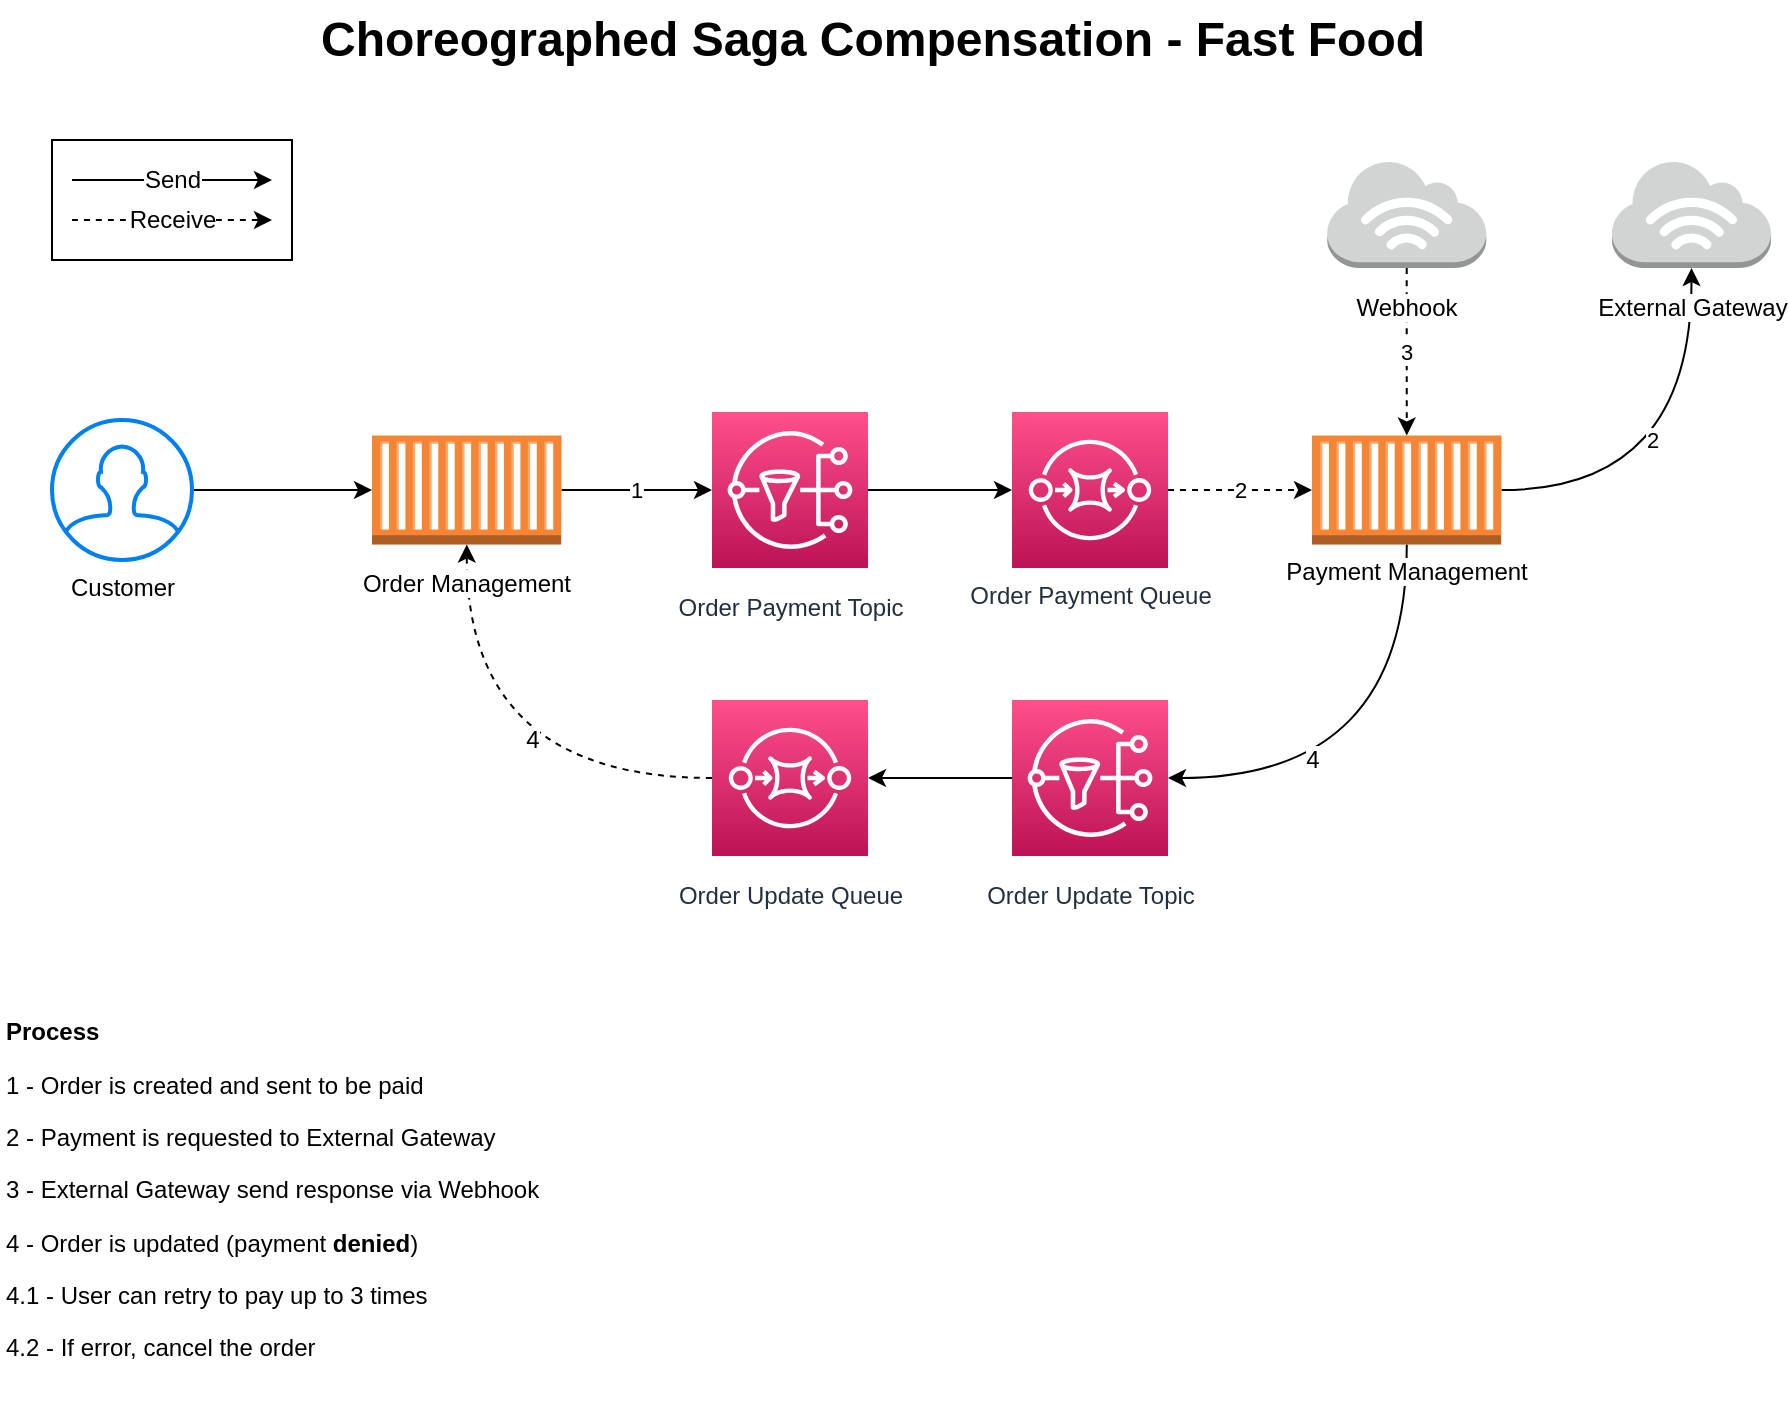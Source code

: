 <mxfile scale="1" border="5">
    <diagram id="s87K5kz7K9E1WLOsGnxw" name="Page-1">
        <mxGraphModel dx="791" dy="596" grid="1" gridSize="10" guides="1" tooltips="1" connect="1" arrows="1" fold="1" page="1" pageScale="1" pageWidth="850" pageHeight="1100" background="#FFFFFF" math="0" shadow="0">
            <root>
                <mxCell id="0"/>
                <mxCell id="1" parent="0"/>
                <mxCell id="34" value="" style="rounded=0;whiteSpace=wrap;html=1;labelBackgroundColor=default;labelBorderColor=none;fontSize=12;" parent="1" vertex="1">
                    <mxGeometry x="30" y="100" width="120" height="60" as="geometry"/>
                </mxCell>
                <mxCell id="2" value="Choreographed Saga Compensation - Fast Food" style="text;strokeColor=none;fillColor=none;html=1;fontSize=24;fontStyle=1;verticalAlign=middle;align=center;" parent="1" vertex="1">
                    <mxGeometry x="100" y="30" width="680" height="40" as="geometry"/>
                </mxCell>
                <mxCell id="5" style="edgeStyle=none;html=1;entryX=0;entryY=0.5;entryDx=0;entryDy=0;entryPerimeter=0;" parent="1" source="3" target="4" edge="1">
                    <mxGeometry relative="1" as="geometry"/>
                </mxCell>
                <mxCell id="3" value="Customer" style="html=1;verticalLabelPosition=bottom;align=center;labelBackgroundColor=#ffffff;verticalAlign=top;strokeWidth=2;strokeColor=#0080F0;shadow=0;dashed=0;shape=mxgraph.ios7.icons.user;" parent="1" vertex="1">
                    <mxGeometry x="30" y="240" width="70" height="70" as="geometry"/>
                </mxCell>
                <mxCell id="7" value="1" style="edgeStyle=none;html=1;entryX=0;entryY=0.5;entryDx=0;entryDy=0;entryPerimeter=0;" parent="1" source="4" target="6" edge="1">
                    <mxGeometry relative="1" as="geometry"/>
                </mxCell>
                <mxCell id="9" style="edgeStyle=none;html=1;entryX=0;entryY=0.5;entryDx=0;entryDy=0;entryPerimeter=0;" parent="1" source="6" target="8" edge="1">
                    <mxGeometry relative="1" as="geometry"/>
                </mxCell>
                <mxCell id="6" value="Order Payment Topic" style="sketch=0;points=[[0,0,0],[0.25,0,0],[0.5,0,0],[0.75,0,0],[1,0,0],[0,1,0],[0.25,1,0],[0.5,1,0],[0.75,1,0],[1,1,0],[0,0.25,0],[0,0.5,0],[0,0.75,0],[1,0.25,0],[1,0.5,0],[1,0.75,0]];outlineConnect=0;fontColor=#232F3E;gradientColor=#FF4F8B;gradientDirection=north;fillColor=#BC1356;strokeColor=#ffffff;dashed=0;verticalLabelPosition=bottom;verticalAlign=top;align=center;html=1;fontSize=12;fontStyle=0;aspect=fixed;shape=mxgraph.aws4.resourceIcon;resIcon=mxgraph.aws4.sns;spacingTop=6;" parent="1" vertex="1">
                    <mxGeometry x="360" y="236" width="78" height="78" as="geometry"/>
                </mxCell>
                <mxCell id="11" value="2" style="edgeStyle=none;html=1;entryX=0;entryY=0.5;entryDx=0;entryDy=0;entryPerimeter=0;dashed=1;" parent="1" source="8" target="10" edge="1">
                    <mxGeometry relative="1" as="geometry"/>
                </mxCell>
                <mxCell id="8" value="Order Payment Queue" style="sketch=0;points=[[0,0,0],[0.25,0,0],[0.5,0,0],[0.75,0,0],[1,0,0],[0,1,0],[0.25,1,0],[0.5,1,0],[0.75,1,0],[1,1,0],[0,0.25,0],[0,0.5,0],[0,0.75,0],[1,0.25,0],[1,0.5,0],[1,0.75,0]];outlineConnect=0;fontColor=#232F3E;gradientColor=#FF4F8B;gradientDirection=north;fillColor=#BC1356;strokeColor=#ffffff;dashed=0;verticalLabelPosition=bottom;verticalAlign=top;align=center;html=1;fontSize=12;fontStyle=0;aspect=fixed;shape=mxgraph.aws4.resourceIcon;resIcon=mxgraph.aws4.sqs;" parent="1" vertex="1">
                    <mxGeometry x="510" y="236" width="78" height="78" as="geometry"/>
                </mxCell>
                <mxCell id="13" value="2" style="edgeStyle=orthogonalEdgeStyle;html=1;entryX=0.5;entryY=1;entryDx=0;entryDy=0;entryPerimeter=0;curved=1;" parent="1" source="10" target="12" edge="1">
                    <mxGeometry x="0.166" y="20" relative="1" as="geometry">
                        <mxPoint as="offset"/>
                    </mxGeometry>
                </mxCell>
                <mxCell id="22" value="4" style="edgeStyle=orthogonalEdgeStyle;curved=1;html=1;entryX=1;entryY=0.5;entryDx=0;entryDy=0;entryPerimeter=0;fontSize=12;exitX=0.5;exitY=1;exitDx=0;exitDy=0;exitPerimeter=0;" parent="1" source="10" target="18" edge="1">
                    <mxGeometry x="0.39" y="-9" relative="1" as="geometry">
                        <mxPoint as="offset"/>
                    </mxGeometry>
                </mxCell>
                <mxCell id="10" value="Payment Management" style="outlineConnect=0;dashed=0;verticalLabelPosition=bottom;verticalAlign=top;align=center;html=1;shape=mxgraph.aws3.ec2_compute_container;fillColor=#F58534;gradientColor=none;labelBackgroundColor=default;" parent="1" vertex="1">
                    <mxGeometry x="660" y="247.75" width="94.78" height="54.5" as="geometry"/>
                </mxCell>
                <mxCell id="12" value="External Gateway" style="outlineConnect=0;dashed=0;verticalLabelPosition=bottom;verticalAlign=top;align=center;html=1;shape=mxgraph.aws3.internet_3;fillColor=#D2D3D3;gradientColor=none;labelBackgroundColor=default;fontSize=12;spacingTop=6;" parent="1" vertex="1">
                    <mxGeometry x="810" y="110" width="79.5" height="54" as="geometry"/>
                </mxCell>
                <mxCell id="15" value="3" style="edgeStyle=orthogonalEdgeStyle;curved=1;html=1;entryX=0.5;entryY=0;entryDx=0;entryDy=0;entryPerimeter=0;dashed=1;" parent="1" source="14" target="10" edge="1">
                    <mxGeometry relative="1" as="geometry"/>
                </mxCell>
                <mxCell id="14" value="Webhook" style="outlineConnect=0;dashed=0;verticalLabelPosition=bottom;verticalAlign=top;align=center;html=1;shape=mxgraph.aws3.internet_3;fillColor=#D2D3D3;gradientColor=none;labelBorderColor=none;labelBackgroundColor=default;spacingTop=6;" parent="1" vertex="1">
                    <mxGeometry x="667.64" y="110" width="79.5" height="54" as="geometry"/>
                </mxCell>
                <mxCell id="21" style="edgeStyle=orthogonalEdgeStyle;curved=1;html=1;entryX=1;entryY=0.5;entryDx=0;entryDy=0;entryPerimeter=0;fontSize=12;" parent="1" source="18" target="19" edge="1">
                    <mxGeometry relative="1" as="geometry"/>
                </mxCell>
                <mxCell id="20" value="4" style="edgeStyle=orthogonalEdgeStyle;curved=1;html=1;entryX=0.5;entryY=1;entryDx=0;entryDy=0;entryPerimeter=0;fontSize=12;dashed=1;" parent="1" source="19" target="4" edge="1">
                    <mxGeometry x="-0.248" y="-19" relative="1" as="geometry">
                        <mxPoint as="offset"/>
                    </mxGeometry>
                </mxCell>
                <mxCell id="19" value="Order Update Queue" style="sketch=0;points=[[0,0,0],[0.25,0,0],[0.5,0,0],[0.75,0,0],[1,0,0],[0,1,0],[0.25,1,0],[0.5,1,0],[0.75,1,0],[1,1,0],[0,0.25,0],[0,0.5,0],[0,0.75,0],[1,0.25,0],[1,0.5,0],[1,0.75,0]];outlineConnect=0;fontColor=#232F3E;gradientColor=#FF4F8B;gradientDirection=north;fillColor=#BC1356;strokeColor=#ffffff;dashed=0;verticalLabelPosition=bottom;verticalAlign=top;align=center;html=1;fontSize=12;fontStyle=0;aspect=fixed;shape=mxgraph.aws4.resourceIcon;resIcon=mxgraph.aws4.sqs;spacingTop=6;" parent="1" vertex="1">
                    <mxGeometry x="360" y="380" width="78" height="78" as="geometry"/>
                </mxCell>
                <mxCell id="4" value="Order Management" style="outlineConnect=0;dashed=0;verticalLabelPosition=bottom;verticalAlign=top;align=center;html=1;shape=mxgraph.aws3.ec2_compute_container;fillColor=#F58534;gradientColor=none;spacingTop=6;labelBackgroundColor=#FFFFFF;labelBorderColor=none;" parent="1" vertex="1">
                    <mxGeometry x="190" y="247.75" width="94.78" height="54.5" as="geometry"/>
                </mxCell>
                <mxCell id="18" value="Order Update Topic" style="sketch=0;points=[[0,0,0],[0.25,0,0],[0.5,0,0],[0.75,0,0],[1,0,0],[0,1,0],[0.25,1,0],[0.5,1,0],[0.75,1,0],[1,1,0],[0,0.25,0],[0,0.5,0],[0,0.75,0],[1,0.25,0],[1,0.5,0],[1,0.75,0]];outlineConnect=0;fontColor=#232F3E;gradientColor=#FF4F8B;gradientDirection=north;fillColor=#BC1356;strokeColor=#ffffff;dashed=0;verticalLabelPosition=bottom;verticalAlign=top;align=center;html=1;fontSize=12;fontStyle=0;aspect=fixed;shape=mxgraph.aws4.resourceIcon;resIcon=mxgraph.aws4.sns;spacingTop=6;labelBackgroundColor=default;" parent="1" vertex="1">
                    <mxGeometry x="510" y="380" width="78" height="78" as="geometry"/>
                </mxCell>
                <mxCell id="30" value="Send" style="endArrow=classic;html=1;fontSize=12;curved=1;" parent="1" edge="1">
                    <mxGeometry width="50" height="50" relative="1" as="geometry">
                        <mxPoint x="40" y="120" as="sourcePoint"/>
                        <mxPoint x="140" y="120" as="targetPoint"/>
                    </mxGeometry>
                </mxCell>
                <mxCell id="33" value="Receive" style="endArrow=classic;html=1;fontSize=12;curved=1;dashed=1;" parent="1" edge="1">
                    <mxGeometry width="50" height="50" relative="1" as="geometry">
                        <mxPoint x="40" y="140" as="sourcePoint"/>
                        <mxPoint x="140" y="140" as="targetPoint"/>
                    </mxGeometry>
                </mxCell>
                <mxCell id="35" value="&lt;p&gt;&lt;strong&gt;Process&lt;/strong&gt;&lt;/p&gt;&lt;p&gt;&lt;/p&gt;&lt;p&gt;1 - Order is created and sent to be paid&lt;/p&gt;&lt;p&gt;2 - Payment is requested to External Gateway&lt;/p&gt;&lt;p&gt;3 - External Gateway send response via Webhook&lt;/p&gt;&lt;p&gt;4 - Order is updated (payment &lt;strong&gt;denied&lt;/strong&gt;)&lt;/p&gt;&lt;p&gt;4.1 - User can retry to pay up to 3 times&lt;/p&gt;&lt;p&gt;4.2 - If error, cancel the order&lt;/p&gt;" style="text;html=1;align=left;verticalAlign=middle;resizable=0;points=[];autosize=1;strokeColor=none;fillColor=none;fontSize=12;labelBackgroundColor=default;" parent="1" vertex="1">
                    <mxGeometry x="4.78" y="520" width="290" height="210" as="geometry"/>
                </mxCell>
            </root>
        </mxGraphModel>
    </diagram>
</mxfile>